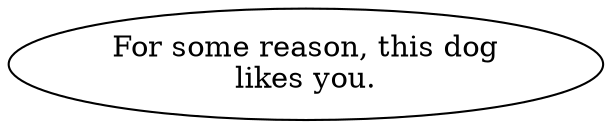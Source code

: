digraph DOG2 {
  "start" [style=filled       fillcolor="#FFFFFF"       color="#000000"]
  "start" [label="For some reason, this dog\nlikes you."]
}